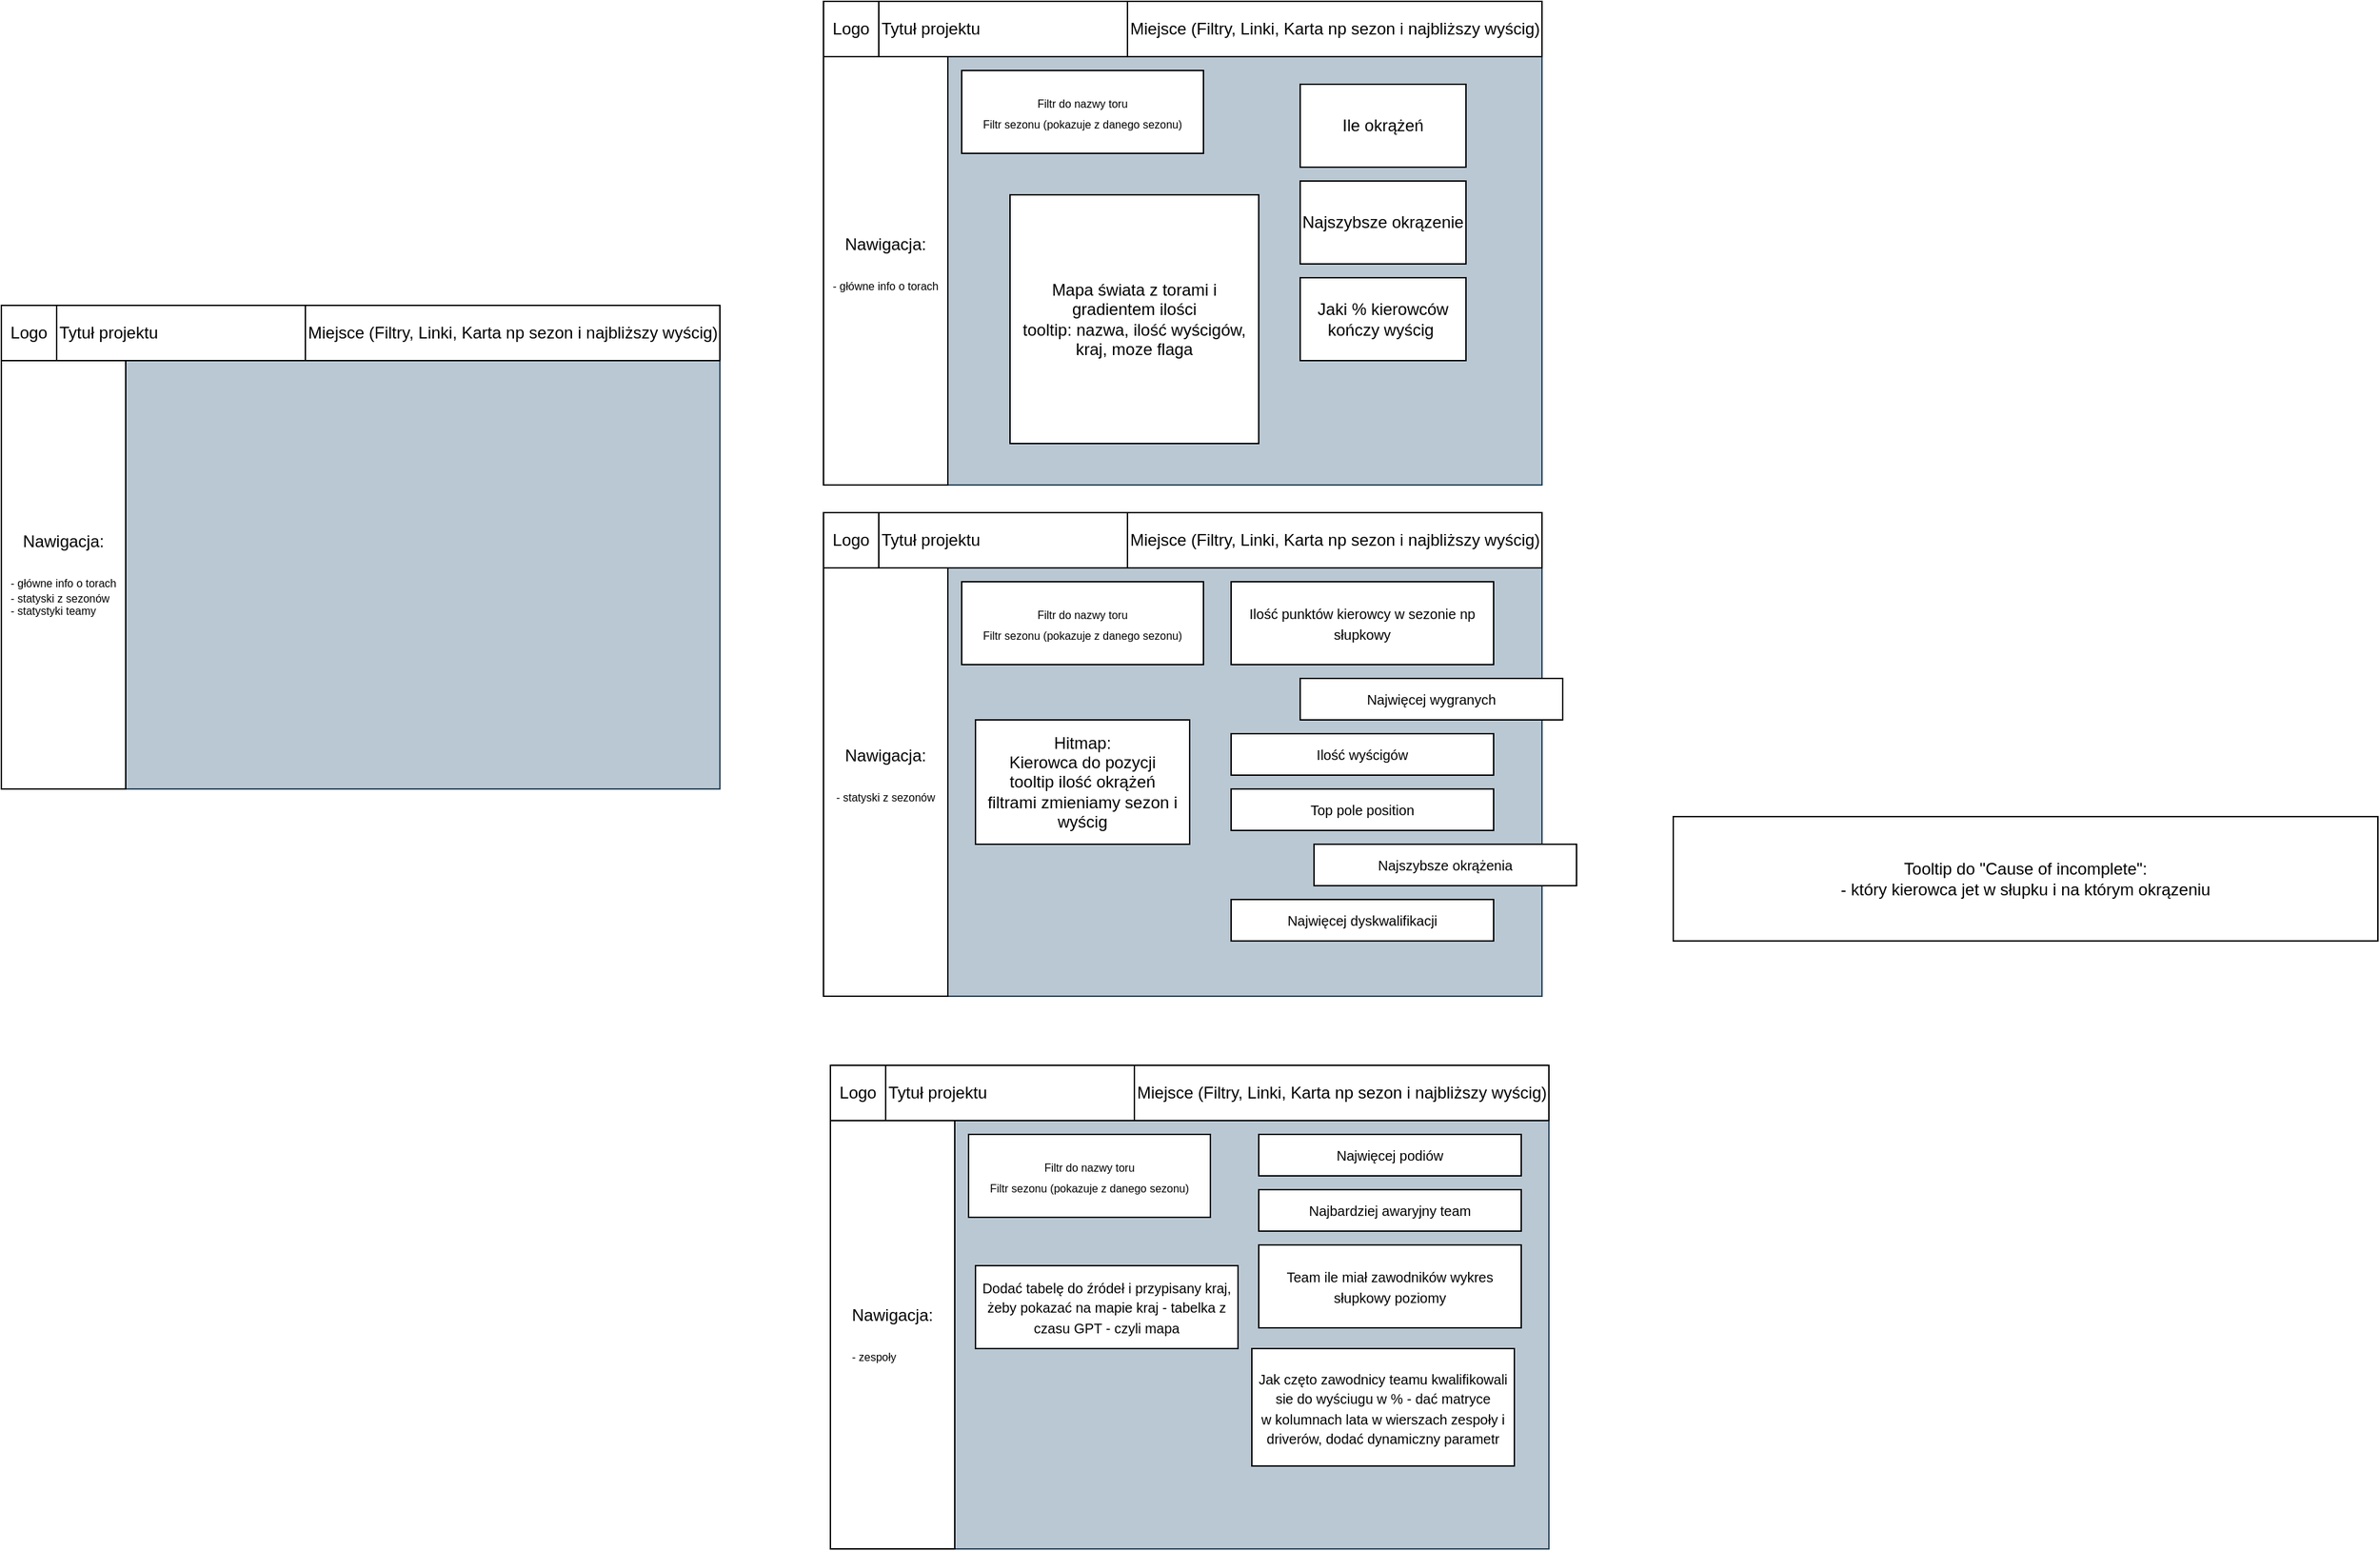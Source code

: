 <mxfile version="21.2.8" type="device">
  <diagram name="Page-1" id="Jlen2AejlkNZrziuebYp">
    <mxGraphModel dx="989" dy="1626" grid="1" gridSize="10" guides="1" tooltips="1" connect="1" arrows="1" fold="1" page="1" pageScale="1" pageWidth="850" pageHeight="1100" math="0" shadow="0">
      <root>
        <mxCell id="0" />
        <mxCell id="1" parent="0" />
        <mxCell id="a0i9qQwFWnWkkheEn6QK-2" value="" style="rounded=0;whiteSpace=wrap;html=1;fillColor=#bac8d3;strokeColor=#23445d;" parent="1" vertex="1">
          <mxGeometry x="160" y="150" width="520" height="350" as="geometry" />
        </mxCell>
        <mxCell id="a0i9qQwFWnWkkheEn6QK-3" value="Tytuł projektu" style="rounded=0;whiteSpace=wrap;html=1;align=left;" parent="1" vertex="1">
          <mxGeometry x="200" y="150" width="180" height="40" as="geometry" />
        </mxCell>
        <mxCell id="a0i9qQwFWnWkkheEn6QK-4" value="Logo" style="rounded=0;whiteSpace=wrap;html=1;" parent="1" vertex="1">
          <mxGeometry x="160" y="150" width="40" height="40" as="geometry" />
        </mxCell>
        <mxCell id="a0i9qQwFWnWkkheEn6QK-5" value="Miejsce (Filtry, Linki, Karta np sezon i najbliższy wyścig)" style="rounded=0;whiteSpace=wrap;html=1;align=left;" parent="1" vertex="1">
          <mxGeometry x="380" y="150" width="300" height="40" as="geometry" />
        </mxCell>
        <mxCell id="a0i9qQwFWnWkkheEn6QK-6" value="Nawigacja:&lt;br&gt;&lt;br&gt;&lt;div style=&quot;text-align: left;&quot;&gt;&lt;span style=&quot;font-size: 8px; background-color: initial;&quot;&gt;- główne info o torach&lt;/span&gt;&lt;/div&gt;&lt;font style=&quot;font-size: 8px;&quot;&gt;&lt;div style=&quot;text-align: left;&quot;&gt;&lt;span style=&quot;background-color: initial;&quot;&gt;- statyski z sezonów&lt;/span&gt;&lt;/div&gt;&lt;div style=&quot;text-align: left;&quot;&gt;&lt;span style=&quot;background-color: initial;&quot;&gt;- statystyki teamy&amp;nbsp;&lt;/span&gt;&lt;/div&gt;&lt;/font&gt;" style="rounded=0;whiteSpace=wrap;html=1;" parent="1" vertex="1">
          <mxGeometry x="160" y="190" width="90" height="310" as="geometry" />
        </mxCell>
        <mxCell id="a0i9qQwFWnWkkheEn6QK-7" value="" style="rounded=0;whiteSpace=wrap;html=1;fillColor=#bac8d3;strokeColor=#23445d;" parent="1" vertex="1">
          <mxGeometry x="755" y="-70" width="520" height="350" as="geometry" />
        </mxCell>
        <mxCell id="a0i9qQwFWnWkkheEn6QK-8" value="Tytuł projektu" style="rounded=0;whiteSpace=wrap;html=1;align=left;" parent="1" vertex="1">
          <mxGeometry x="795" y="-70" width="180" height="40" as="geometry" />
        </mxCell>
        <mxCell id="a0i9qQwFWnWkkheEn6QK-9" value="Logo" style="rounded=0;whiteSpace=wrap;html=1;" parent="1" vertex="1">
          <mxGeometry x="755" y="-70" width="40" height="40" as="geometry" />
        </mxCell>
        <mxCell id="a0i9qQwFWnWkkheEn6QK-10" value="Miejsce (Filtry, Linki, Karta np sezon i najbliższy wyścig)" style="rounded=0;whiteSpace=wrap;html=1;align=left;" parent="1" vertex="1">
          <mxGeometry x="975" y="-70" width="300" height="40" as="geometry" />
        </mxCell>
        <mxCell id="a0i9qQwFWnWkkheEn6QK-11" value="Nawigacja:&lt;br&gt;&lt;br&gt;&lt;div style=&quot;text-align: left;&quot;&gt;&lt;span style=&quot;font-size: 8px; background-color: initial;&quot;&gt;- główne info o torach&lt;/span&gt;&lt;/div&gt;&lt;font style=&quot;font-size: 8px;&quot;&gt;&lt;div style=&quot;text-align: left;&quot;&gt;&lt;br&gt;&lt;/div&gt;&lt;/font&gt;" style="rounded=0;whiteSpace=wrap;html=1;" parent="1" vertex="1">
          <mxGeometry x="755" y="-30" width="90" height="310" as="geometry" />
        </mxCell>
        <mxCell id="a0i9qQwFWnWkkheEn6QK-12" value="Mapa świata z torami i gradientem ilości&lt;br&gt;tooltip: nazwa, ilość wyścigów, kraj, moze flaga" style="whiteSpace=wrap;html=1;aspect=fixed;" parent="1" vertex="1">
          <mxGeometry x="890" y="70" width="180" height="180" as="geometry" />
        </mxCell>
        <mxCell id="a0i9qQwFWnWkkheEn6QK-14" value="Ile okrążeń" style="rounded=0;whiteSpace=wrap;html=1;" parent="1" vertex="1">
          <mxGeometry x="1100" y="-10" width="120" height="60" as="geometry" />
        </mxCell>
        <mxCell id="a0i9qQwFWnWkkheEn6QK-15" value="Najszybsze okrązenie" style="rounded=0;whiteSpace=wrap;html=1;" parent="1" vertex="1">
          <mxGeometry x="1100" y="60" width="120" height="60" as="geometry" />
        </mxCell>
        <mxCell id="a0i9qQwFWnWkkheEn6QK-16" value="Jaki % kierowców kończy wyścig&amp;nbsp;" style="rounded=0;whiteSpace=wrap;html=1;" parent="1" vertex="1">
          <mxGeometry x="1100" y="130" width="120" height="60" as="geometry" />
        </mxCell>
        <mxCell id="a0i9qQwFWnWkkheEn6QK-17" value="&lt;font style=&quot;font-size: 8px;&quot;&gt;Filtr do nazwy toru&lt;br&gt;Filtr sezonu (pokazuje z danego sezonu)&lt;/font&gt;" style="rounded=0;whiteSpace=wrap;html=1;" parent="1" vertex="1">
          <mxGeometry x="855" y="-20" width="175" height="60" as="geometry" />
        </mxCell>
        <mxCell id="a0i9qQwFWnWkkheEn6QK-19" value="" style="rounded=0;whiteSpace=wrap;html=1;fillColor=#bac8d3;strokeColor=#23445d;" parent="1" vertex="1">
          <mxGeometry x="755" y="300" width="520" height="350" as="geometry" />
        </mxCell>
        <mxCell id="a0i9qQwFWnWkkheEn6QK-20" value="Tytuł projektu" style="rounded=0;whiteSpace=wrap;html=1;align=left;" parent="1" vertex="1">
          <mxGeometry x="795" y="300" width="180" height="40" as="geometry" />
        </mxCell>
        <mxCell id="a0i9qQwFWnWkkheEn6QK-21" value="Logo" style="rounded=0;whiteSpace=wrap;html=1;" parent="1" vertex="1">
          <mxGeometry x="755" y="300" width="40" height="40" as="geometry" />
        </mxCell>
        <mxCell id="a0i9qQwFWnWkkheEn6QK-22" value="Miejsce (Filtry, Linki, Karta np sezon i najbliższy wyścig)" style="rounded=0;whiteSpace=wrap;html=1;align=left;" parent="1" vertex="1">
          <mxGeometry x="975" y="300" width="300" height="40" as="geometry" />
        </mxCell>
        <mxCell id="a0i9qQwFWnWkkheEn6QK-23" value="Nawigacja:&lt;br&gt;&lt;br&gt;&lt;div style=&quot;text-align: left;&quot;&gt;&lt;span style=&quot;background-color: initial; font-size: 8px;&quot;&gt;- statyski z sezonów&lt;/span&gt;&lt;br&gt;&lt;/div&gt;&lt;font style=&quot;font-size: 8px;&quot;&gt;&lt;div style=&quot;text-align: left;&quot;&gt;&lt;span style=&quot;background-color: initial;&quot;&gt;&amp;nbsp;&lt;/span&gt;&lt;/div&gt;&lt;/font&gt;" style="rounded=0;whiteSpace=wrap;html=1;" parent="1" vertex="1">
          <mxGeometry x="755" y="340" width="90" height="310" as="geometry" />
        </mxCell>
        <mxCell id="a0i9qQwFWnWkkheEn6QK-24" value="&lt;font style=&quot;font-size: 8px;&quot;&gt;Filtr do nazwy toru&lt;br&gt;Filtr sezonu (pokazuje z danego sezonu)&lt;/font&gt;" style="rounded=0;whiteSpace=wrap;html=1;" parent="1" vertex="1">
          <mxGeometry x="855" y="350" width="175" height="60" as="geometry" />
        </mxCell>
        <mxCell id="a0i9qQwFWnWkkheEn6QK-25" value="Hitmap:&lt;br&gt;Kierowca do pozycji&lt;br&gt;tooltip ilość okrążeń&lt;br&gt;filtrami zmieniamy sezon i wyścig" style="rounded=0;whiteSpace=wrap;html=1;" parent="1" vertex="1">
          <mxGeometry x="865" y="450" width="155" height="90" as="geometry" />
        </mxCell>
        <mxCell id="a0i9qQwFWnWkkheEn6QK-26" value="&lt;font style=&quot;font-size: 10px;&quot;&gt;Ilość punktów kierowcy w sezonie np słupkowy&lt;/font&gt;" style="rounded=0;whiteSpace=wrap;html=1;" parent="1" vertex="1">
          <mxGeometry x="1050" y="350" width="190" height="60" as="geometry" />
        </mxCell>
        <mxCell id="a0i9qQwFWnWkkheEn6QK-27" value="&lt;font style=&quot;font-size: 10px;&quot;&gt;Najwięcej wygranych&lt;/font&gt;" style="rounded=0;whiteSpace=wrap;html=1;" parent="1" vertex="1">
          <mxGeometry x="1100" y="420" width="190" height="30" as="geometry" />
        </mxCell>
        <mxCell id="a0i9qQwFWnWkkheEn6QK-28" value="&lt;font style=&quot;font-size: 10px;&quot;&gt;Ilość wyścigów&lt;/font&gt;" style="rounded=0;whiteSpace=wrap;html=1;" parent="1" vertex="1">
          <mxGeometry x="1050" y="460" width="190" height="30" as="geometry" />
        </mxCell>
        <mxCell id="a0i9qQwFWnWkkheEn6QK-29" value="&lt;font style=&quot;font-size: 10px;&quot;&gt;Top pole position&lt;/font&gt;" style="rounded=0;whiteSpace=wrap;html=1;" parent="1" vertex="1">
          <mxGeometry x="1050" y="500" width="190" height="30" as="geometry" />
        </mxCell>
        <mxCell id="a0i9qQwFWnWkkheEn6QK-30" value="&lt;font style=&quot;font-size: 10px;&quot;&gt;Najszybsze okrążenia&lt;/font&gt;" style="rounded=0;whiteSpace=wrap;html=1;" parent="1" vertex="1">
          <mxGeometry x="1110" y="540" width="190" height="30" as="geometry" />
        </mxCell>
        <mxCell id="a0i9qQwFWnWkkheEn6QK-31" value="&lt;font style=&quot;font-size: 10px;&quot;&gt;Najwięcej dyskwalifikacji&lt;/font&gt;" style="rounded=0;whiteSpace=wrap;html=1;" parent="1" vertex="1">
          <mxGeometry x="1050" y="580" width="190" height="30" as="geometry" />
        </mxCell>
        <mxCell id="Y90hhptUf7yANQJNC-hO-1" value="Tooltip do &quot;Cause of incomplete&quot;:&lt;br&gt;- który kierowca jet w słupku i na którym okrązeniu" style="rounded=0;whiteSpace=wrap;html=1;" vertex="1" parent="1">
          <mxGeometry x="1370" y="520" width="510" height="90" as="geometry" />
        </mxCell>
        <mxCell id="Y90hhptUf7yANQJNC-hO-2" value="" style="rounded=0;whiteSpace=wrap;html=1;fillColor=#bac8d3;strokeColor=#23445d;" vertex="1" parent="1">
          <mxGeometry x="760" y="700" width="520" height="350" as="geometry" />
        </mxCell>
        <mxCell id="Y90hhptUf7yANQJNC-hO-3" value="Tytuł projektu" style="rounded=0;whiteSpace=wrap;html=1;align=left;" vertex="1" parent="1">
          <mxGeometry x="800" y="700" width="180" height="40" as="geometry" />
        </mxCell>
        <mxCell id="Y90hhptUf7yANQJNC-hO-4" value="Logo" style="rounded=0;whiteSpace=wrap;html=1;" vertex="1" parent="1">
          <mxGeometry x="760" y="700" width="40" height="40" as="geometry" />
        </mxCell>
        <mxCell id="Y90hhptUf7yANQJNC-hO-5" value="Miejsce (Filtry, Linki, Karta np sezon i najbliższy wyścig)" style="rounded=0;whiteSpace=wrap;html=1;align=left;" vertex="1" parent="1">
          <mxGeometry x="980" y="700" width="300" height="40" as="geometry" />
        </mxCell>
        <mxCell id="Y90hhptUf7yANQJNC-hO-6" value="Nawigacja:&lt;br&gt;&lt;br&gt;&lt;div style=&quot;text-align: left;&quot;&gt;&lt;span style=&quot;background-color: initial; font-size: 8px;&quot;&gt;- zespoły&amp;nbsp;&lt;/span&gt;&lt;br&gt;&lt;/div&gt;" style="rounded=0;whiteSpace=wrap;html=1;" vertex="1" parent="1">
          <mxGeometry x="760" y="740" width="90" height="310" as="geometry" />
        </mxCell>
        <mxCell id="Y90hhptUf7yANQJNC-hO-7" value="&lt;font style=&quot;font-size: 8px;&quot;&gt;Filtr do nazwy toru&lt;br&gt;Filtr sezonu (pokazuje z danego sezonu)&lt;/font&gt;" style="rounded=0;whiteSpace=wrap;html=1;" vertex="1" parent="1">
          <mxGeometry x="860" y="750" width="175" height="60" as="geometry" />
        </mxCell>
        <mxCell id="Y90hhptUf7yANQJNC-hO-9" value="&lt;span style=&quot;font-size: 10px;&quot;&gt;Dodać tabelę do źródeł i przypisany kraj, żeby pokazać na mapie kraj - tabelka z czasu GPT - czyli mapa&lt;br&gt;&lt;/span&gt;" style="rounded=0;whiteSpace=wrap;html=1;" vertex="1" parent="1">
          <mxGeometry x="865" y="845" width="190" height="60" as="geometry" />
        </mxCell>
        <mxCell id="Y90hhptUf7yANQJNC-hO-10" value="&lt;font style=&quot;font-size: 10px;&quot;&gt;Najwięcej podiów&lt;/font&gt;" style="rounded=0;whiteSpace=wrap;html=1;" vertex="1" parent="1">
          <mxGeometry x="1070" y="750" width="190" height="30" as="geometry" />
        </mxCell>
        <mxCell id="Y90hhptUf7yANQJNC-hO-11" value="&lt;font style=&quot;font-size: 10px;&quot;&gt;Najbardziej awaryjny team&lt;/font&gt;" style="rounded=0;whiteSpace=wrap;html=1;" vertex="1" parent="1">
          <mxGeometry x="1070" y="790" width="190" height="30" as="geometry" />
        </mxCell>
        <mxCell id="Y90hhptUf7yANQJNC-hO-12" value="&lt;span style=&quot;font-size: 10px;&quot;&gt;Team ile miał zawodników wykres słupkowy poziomy&lt;/span&gt;" style="rounded=0;whiteSpace=wrap;html=1;" vertex="1" parent="1">
          <mxGeometry x="1070" y="830" width="190" height="60" as="geometry" />
        </mxCell>
        <mxCell id="Y90hhptUf7yANQJNC-hO-13" value="&lt;font style=&quot;font-size: 10px;&quot;&gt;Jak częto zawodnicy teamu kwalifikowali sie do wyściugu w % - dać matryce&lt;br&gt;w kolumnach lata w wierszach zespoły i driverów, dodać dynamiczny parametr&lt;br&gt;&lt;/font&gt;" style="rounded=0;whiteSpace=wrap;html=1;" vertex="1" parent="1">
          <mxGeometry x="1065" y="905" width="190" height="85" as="geometry" />
        </mxCell>
      </root>
    </mxGraphModel>
  </diagram>
</mxfile>
